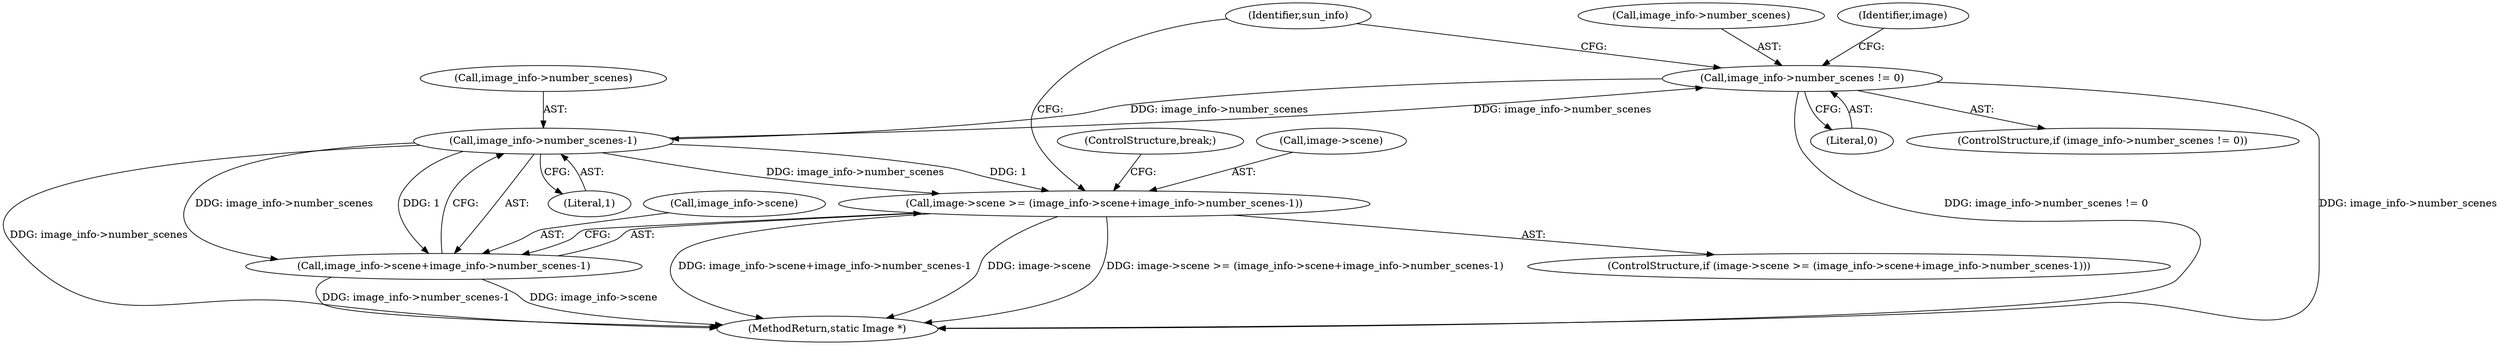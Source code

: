 digraph "0_ImageMagick_6b4aff0f117b978502ee5bcd6e753c17aec5a961@pointer" {
"1001627" [label="(Call,image_info->number_scenes != 0)"];
"1001641" [label="(Call,image_info->number_scenes-1)"];
"1001627" [label="(Call,image_info->number_scenes != 0)"];
"1001633" [label="(Call,image->scene >= (image_info->scene+image_info->number_scenes-1))"];
"1001637" [label="(Call,image_info->scene+image_info->number_scenes-1)"];
"1001632" [label="(ControlStructure,if (image->scene >= (image_info->scene+image_info->number_scenes-1)))"];
"1001635" [label="(Identifier,image)"];
"1001646" [label="(ControlStructure,break;)"];
"1001710" [label="(MethodReturn,static Image *)"];
"1001638" [label="(Call,image_info->scene)"];
"1001637" [label="(Call,image_info->scene+image_info->number_scenes-1)"];
"1001628" [label="(Call,image_info->number_scenes)"];
"1001634" [label="(Call,image->scene)"];
"1001631" [label="(Literal,0)"];
"1001627" [label="(Call,image_info->number_scenes != 0)"];
"1001626" [label="(ControlStructure,if (image_info->number_scenes != 0))"];
"1001649" [label="(Identifier,sun_info)"];
"1001641" [label="(Call,image_info->number_scenes-1)"];
"1001645" [label="(Literal,1)"];
"1001633" [label="(Call,image->scene >= (image_info->scene+image_info->number_scenes-1))"];
"1001642" [label="(Call,image_info->number_scenes)"];
"1001627" -> "1001626"  [label="AST: "];
"1001627" -> "1001631"  [label="CFG: "];
"1001628" -> "1001627"  [label="AST: "];
"1001631" -> "1001627"  [label="AST: "];
"1001635" -> "1001627"  [label="CFG: "];
"1001649" -> "1001627"  [label="CFG: "];
"1001627" -> "1001710"  [label="DDG: image_info->number_scenes != 0"];
"1001627" -> "1001710"  [label="DDG: image_info->number_scenes"];
"1001641" -> "1001627"  [label="DDG: image_info->number_scenes"];
"1001627" -> "1001641"  [label="DDG: image_info->number_scenes"];
"1001641" -> "1001637"  [label="AST: "];
"1001641" -> "1001645"  [label="CFG: "];
"1001642" -> "1001641"  [label="AST: "];
"1001645" -> "1001641"  [label="AST: "];
"1001637" -> "1001641"  [label="CFG: "];
"1001641" -> "1001710"  [label="DDG: image_info->number_scenes"];
"1001641" -> "1001633"  [label="DDG: image_info->number_scenes"];
"1001641" -> "1001633"  [label="DDG: 1"];
"1001641" -> "1001637"  [label="DDG: image_info->number_scenes"];
"1001641" -> "1001637"  [label="DDG: 1"];
"1001633" -> "1001632"  [label="AST: "];
"1001633" -> "1001637"  [label="CFG: "];
"1001634" -> "1001633"  [label="AST: "];
"1001637" -> "1001633"  [label="AST: "];
"1001646" -> "1001633"  [label="CFG: "];
"1001649" -> "1001633"  [label="CFG: "];
"1001633" -> "1001710"  [label="DDG: image->scene >= (image_info->scene+image_info->number_scenes-1)"];
"1001633" -> "1001710"  [label="DDG: image_info->scene+image_info->number_scenes-1"];
"1001633" -> "1001710"  [label="DDG: image->scene"];
"1001638" -> "1001637"  [label="AST: "];
"1001637" -> "1001710"  [label="DDG: image_info->scene"];
"1001637" -> "1001710"  [label="DDG: image_info->number_scenes-1"];
}
